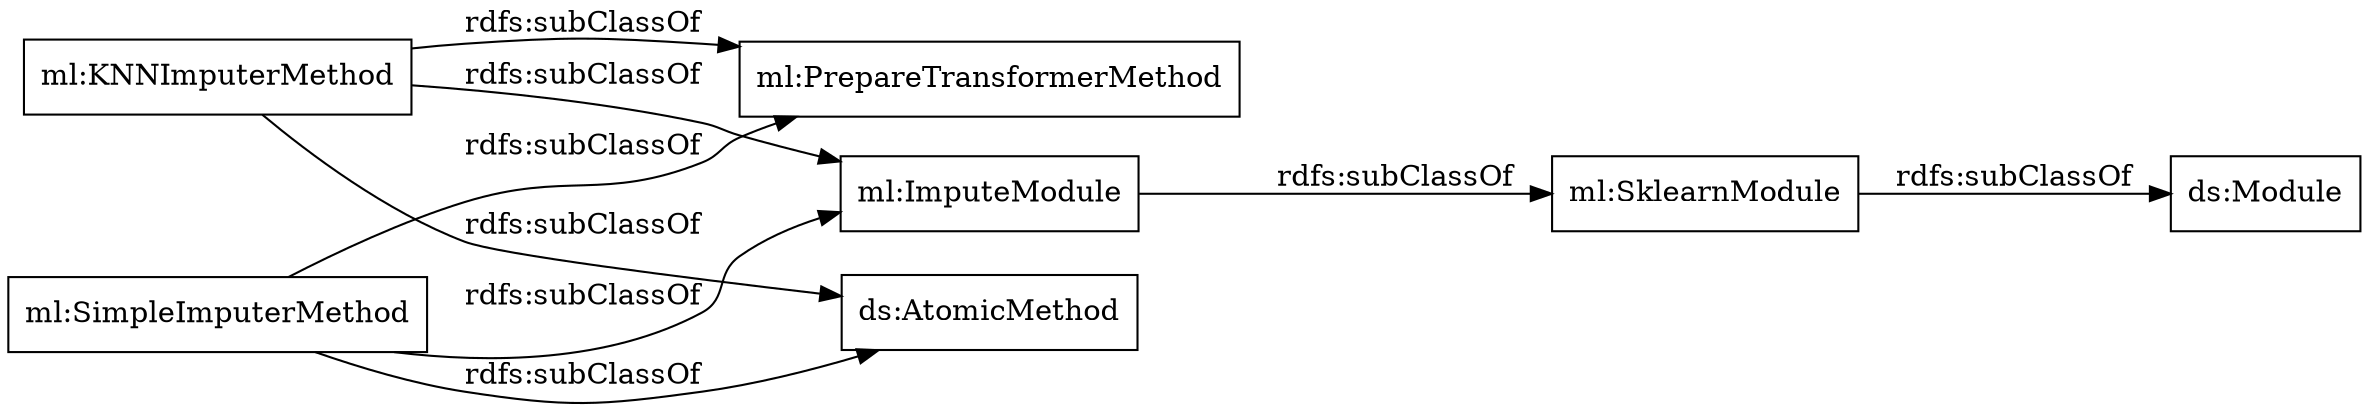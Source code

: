 digraph ar2dtool_diagram { 
rankdir=LR;
size="1000"
node [shape = rectangle, color="black"]; "ml:KNNImputerMethod" "ml:SimpleImputerMethod" "ml:ImputeModule" "ml:SklearnModule" ; /*classes style*/
	"ml:ImputeModule" -> "ml:SklearnModule" [ label = "rdfs:subClassOf" ];
	"ml:SimpleImputerMethod" -> "ml:PrepareTransformerMethod" [ label = "rdfs:subClassOf" ];
	"ml:SimpleImputerMethod" -> "ml:ImputeModule" [ label = "rdfs:subClassOf" ];
	"ml:SimpleImputerMethod" -> "ds:AtomicMethod" [ label = "rdfs:subClassOf" ];
	"ml:SklearnModule" -> "ds:Module" [ label = "rdfs:subClassOf" ];
	"ml:KNNImputerMethod" -> "ml:PrepareTransformerMethod" [ label = "rdfs:subClassOf" ];
	"ml:KNNImputerMethod" -> "ml:ImputeModule" [ label = "rdfs:subClassOf" ];
	"ml:KNNImputerMethod" -> "ds:AtomicMethod" [ label = "rdfs:subClassOf" ];

}
